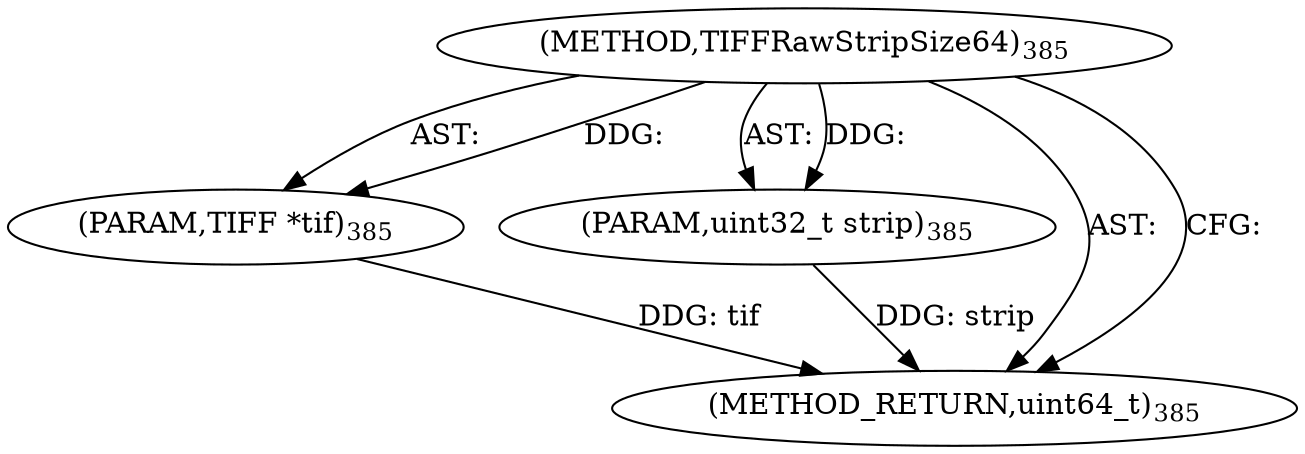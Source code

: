 digraph "TIFFRawStripSize64" {  
"8591" [label = <(METHOD,TIFFRawStripSize64)<SUB>385</SUB>> ]
"8592" [label = <(PARAM,TIFF *tif)<SUB>385</SUB>> ]
"8593" [label = <(PARAM,uint32_t strip)<SUB>385</SUB>> ]
"8594" [label = <(METHOD_RETURN,uint64_t)<SUB>385</SUB>> ]
  "8591" -> "8592"  [ label = "AST: "] 
  "8591" -> "8593"  [ label = "AST: "] 
  "8591" -> "8594"  [ label = "AST: "] 
  "8591" -> "8594"  [ label = "CFG: "] 
  "8592" -> "8594"  [ label = "DDG: tif"] 
  "8593" -> "8594"  [ label = "DDG: strip"] 
  "8591" -> "8592"  [ label = "DDG: "] 
  "8591" -> "8593"  [ label = "DDG: "] 
}
